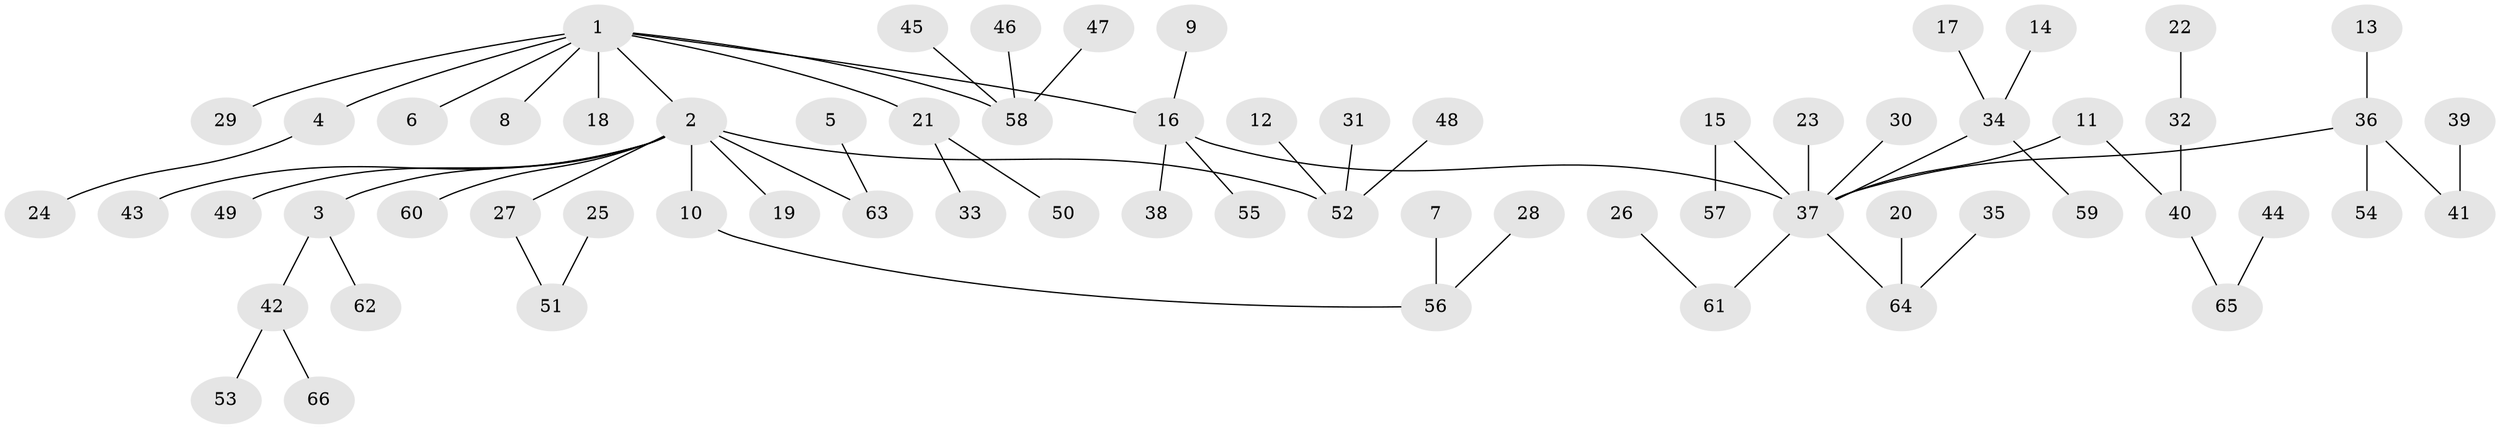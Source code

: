 // original degree distribution, {6: 0.007633587786259542, 5: 0.05343511450381679, 7: 0.007633587786259542, 8: 0.007633587786259542, 3: 0.10687022900763359, 4: 0.07633587786259542, 1: 0.549618320610687, 2: 0.19083969465648856}
// Generated by graph-tools (version 1.1) at 2025/50/03/09/25 03:50:16]
// undirected, 66 vertices, 65 edges
graph export_dot {
graph [start="1"]
  node [color=gray90,style=filled];
  1;
  2;
  3;
  4;
  5;
  6;
  7;
  8;
  9;
  10;
  11;
  12;
  13;
  14;
  15;
  16;
  17;
  18;
  19;
  20;
  21;
  22;
  23;
  24;
  25;
  26;
  27;
  28;
  29;
  30;
  31;
  32;
  33;
  34;
  35;
  36;
  37;
  38;
  39;
  40;
  41;
  42;
  43;
  44;
  45;
  46;
  47;
  48;
  49;
  50;
  51;
  52;
  53;
  54;
  55;
  56;
  57;
  58;
  59;
  60;
  61;
  62;
  63;
  64;
  65;
  66;
  1 -- 2 [weight=1.0];
  1 -- 4 [weight=1.0];
  1 -- 6 [weight=1.0];
  1 -- 8 [weight=1.0];
  1 -- 16 [weight=1.0];
  1 -- 18 [weight=1.0];
  1 -- 21 [weight=1.0];
  1 -- 29 [weight=1.0];
  1 -- 58 [weight=1.0];
  2 -- 3 [weight=1.0];
  2 -- 10 [weight=1.0];
  2 -- 19 [weight=1.0];
  2 -- 27 [weight=1.0];
  2 -- 43 [weight=1.0];
  2 -- 49 [weight=1.0];
  2 -- 52 [weight=1.0];
  2 -- 60 [weight=1.0];
  2 -- 63 [weight=1.0];
  3 -- 42 [weight=1.0];
  3 -- 62 [weight=1.0];
  4 -- 24 [weight=1.0];
  5 -- 63 [weight=1.0];
  7 -- 56 [weight=1.0];
  9 -- 16 [weight=1.0];
  10 -- 56 [weight=1.0];
  11 -- 37 [weight=1.0];
  11 -- 40 [weight=1.0];
  12 -- 52 [weight=1.0];
  13 -- 36 [weight=1.0];
  14 -- 34 [weight=1.0];
  15 -- 37 [weight=1.0];
  15 -- 57 [weight=1.0];
  16 -- 37 [weight=1.0];
  16 -- 38 [weight=1.0];
  16 -- 55 [weight=1.0];
  17 -- 34 [weight=1.0];
  20 -- 64 [weight=1.0];
  21 -- 33 [weight=1.0];
  21 -- 50 [weight=1.0];
  22 -- 32 [weight=1.0];
  23 -- 37 [weight=1.0];
  25 -- 51 [weight=1.0];
  26 -- 61 [weight=1.0];
  27 -- 51 [weight=1.0];
  28 -- 56 [weight=1.0];
  30 -- 37 [weight=1.0];
  31 -- 52 [weight=1.0];
  32 -- 40 [weight=1.0];
  34 -- 37 [weight=1.0];
  34 -- 59 [weight=1.0];
  35 -- 64 [weight=1.0];
  36 -- 37 [weight=1.0];
  36 -- 41 [weight=1.0];
  36 -- 54 [weight=1.0];
  37 -- 61 [weight=1.0];
  37 -- 64 [weight=1.0];
  39 -- 41 [weight=1.0];
  40 -- 65 [weight=1.0];
  42 -- 53 [weight=1.0];
  42 -- 66 [weight=1.0];
  44 -- 65 [weight=1.0];
  45 -- 58 [weight=1.0];
  46 -- 58 [weight=1.0];
  47 -- 58 [weight=1.0];
  48 -- 52 [weight=1.0];
}

